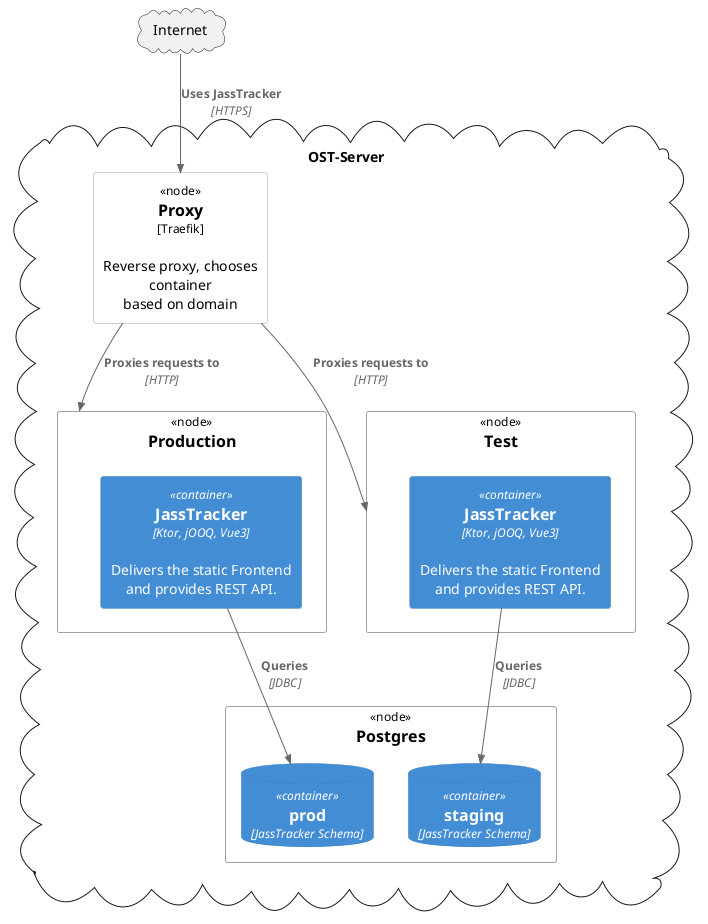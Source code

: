 @startuml

!include <C4/C4_Deployment>

cloud Internet as internet {
}

cloud OST-Server {

  Node(proxy, "Proxy", "Traefik", "Reverse proxy, chooses container based on domain")

  Node(prod, "Production") {
    Container(jassProd, "JassTracker", "Ktor, jOOQ, Vue3", "Delivers the static Frontend and provides REST API.")
  }

  Node(test, "Test") {
    Container(jassTest, "JassTracker", "Ktor, jOOQ, Vue3", "Delivers the static Frontend and provides REST API.")
  }

  Node(postgres, "Postgres") {
    ContainerDb(dbProd, "prod", "JassTracker Schema")
    ContainerDb(dbTest, "staging", "JassTracker Schema")
  }
}

Rel(internet, proxy, "Uses JassTracker", "HTTPS")

Rel(proxy, prod, "Proxies requests to", "HTTP")
Rel(proxy, test, "Proxies requests to", "HTTP")

Rel(jassProd, dbProd, "Queries", "JDBC")
Rel(jassTest, dbTest, "Queries", "JDBC")

@endum
